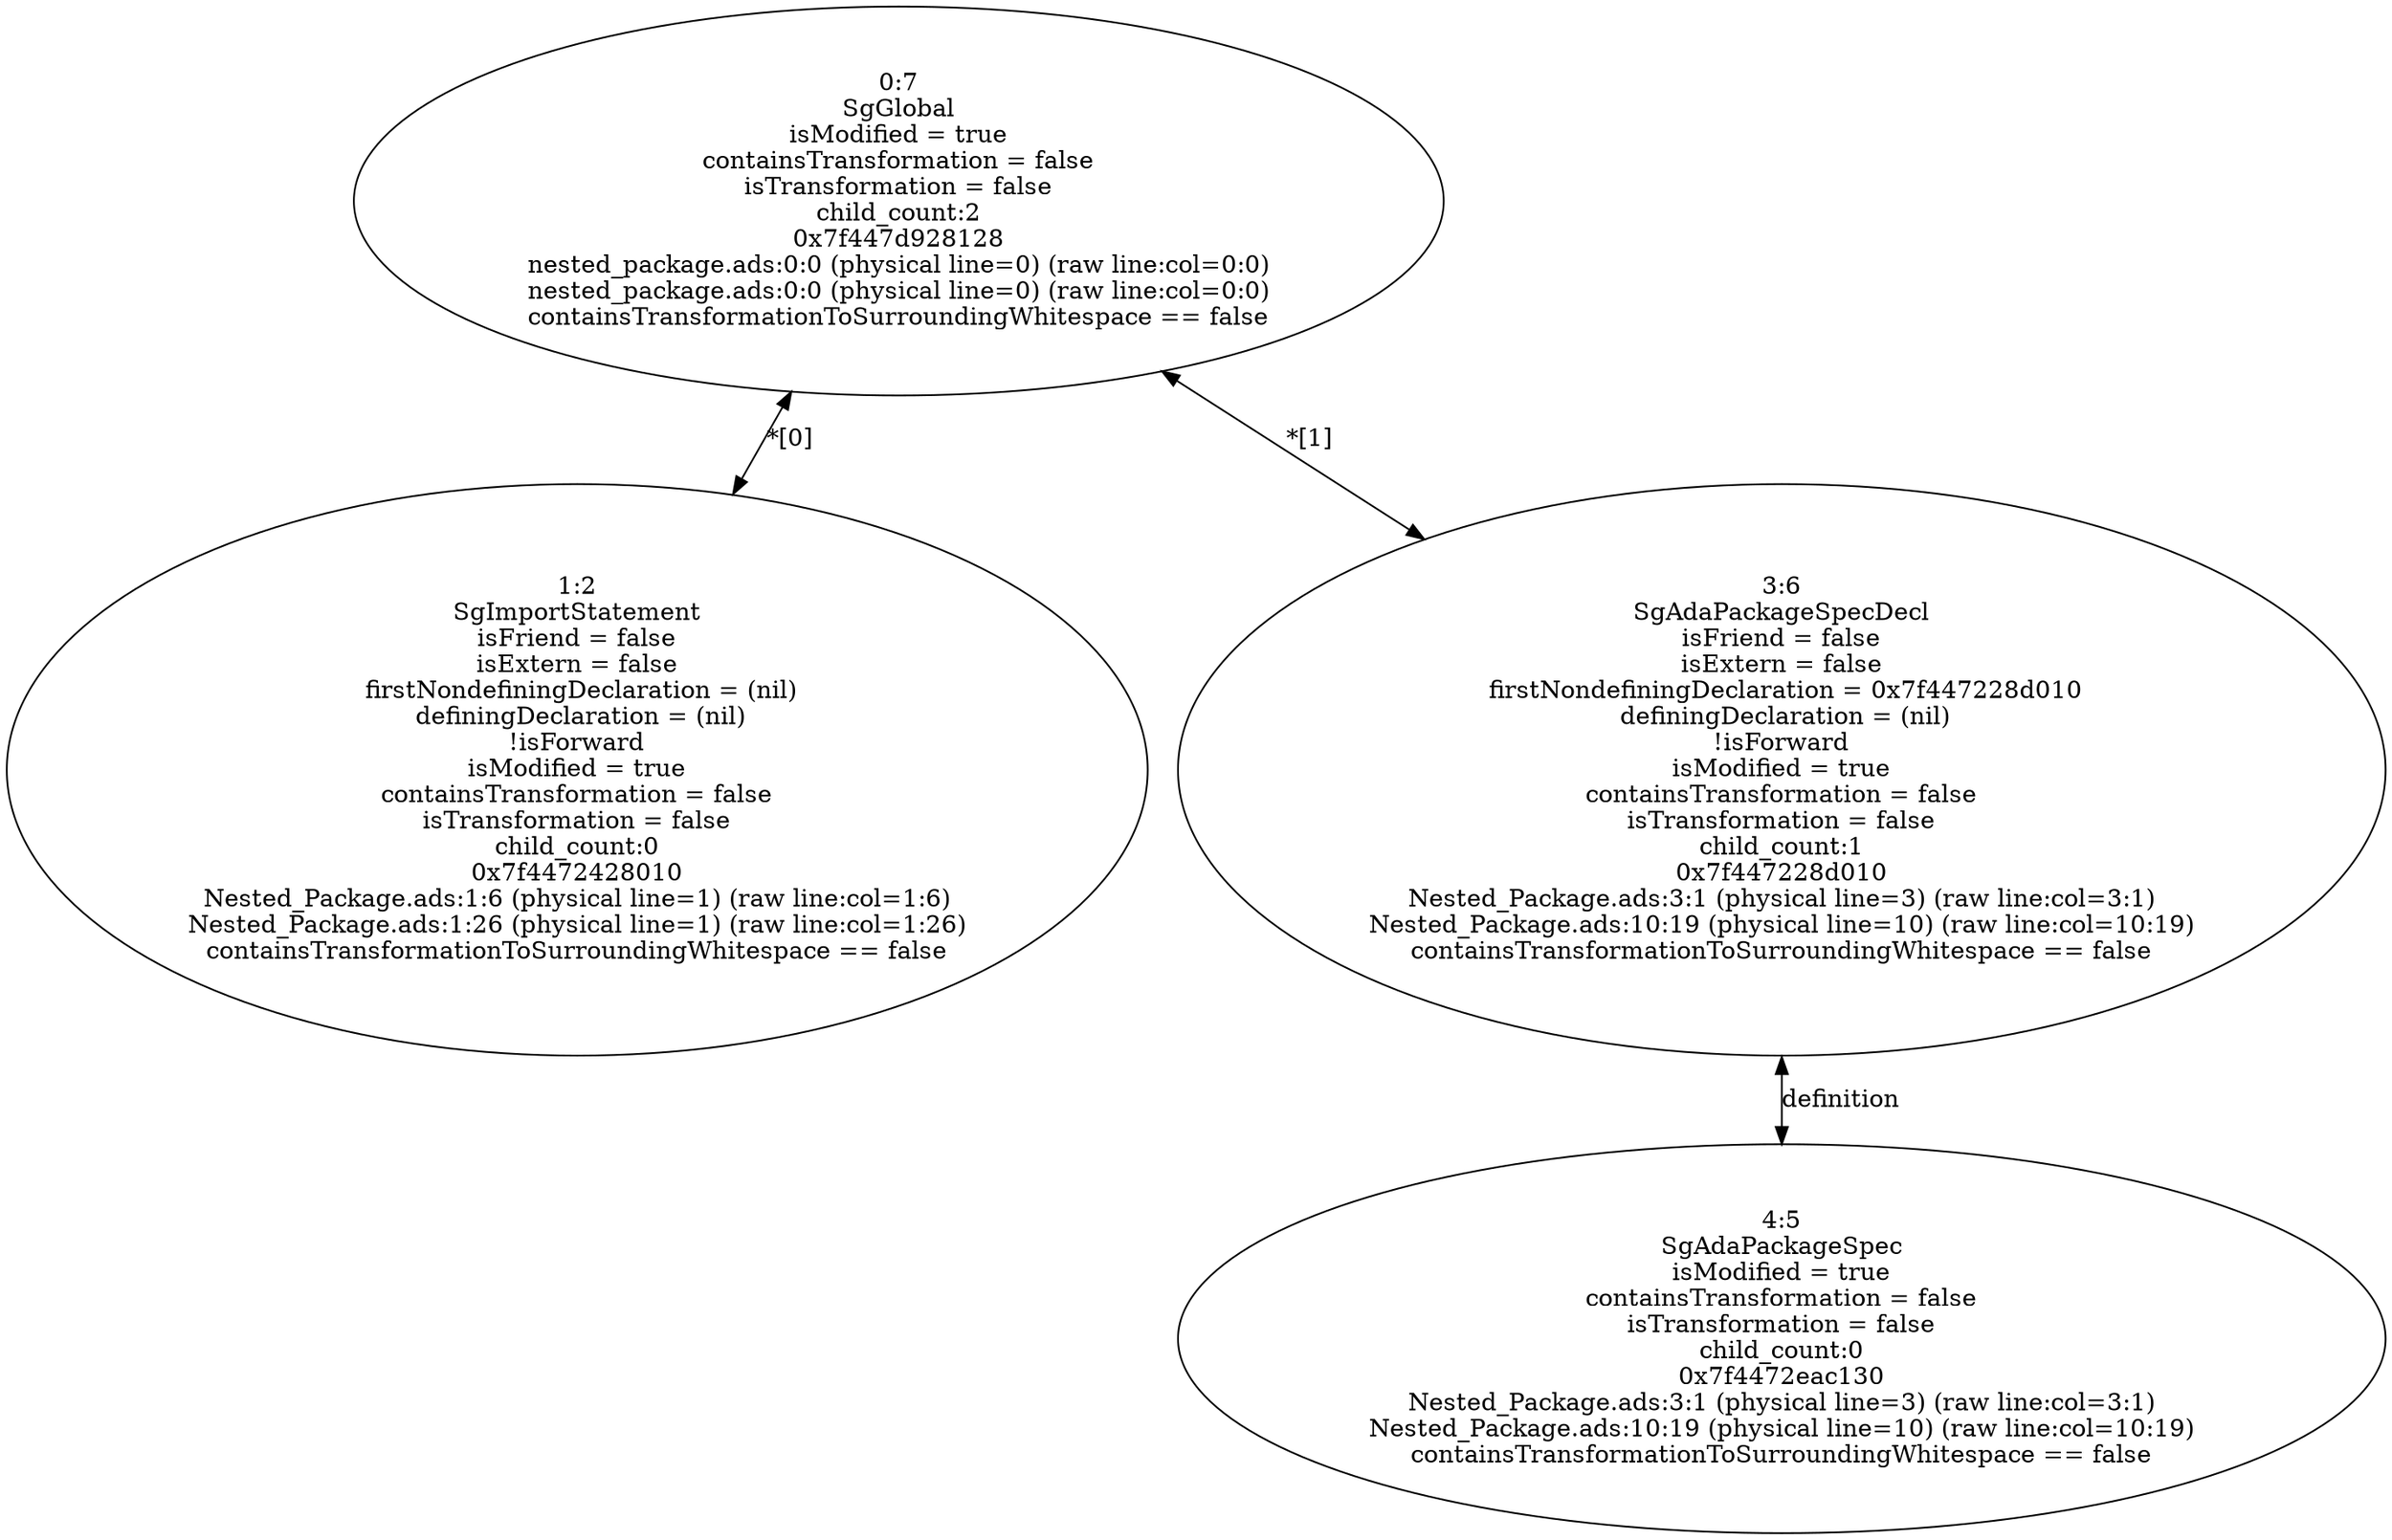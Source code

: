 digraph "G./nested_package_rose.dot" {
"0x7f4472428010"[label="1:2\nSgImportStatement\n isFriend = false \n isExtern = false \n firstNondefiningDeclaration = (nil)\n definingDeclaration = (nil)\n!isForward\nisModified = true\ncontainsTransformation = false\nisTransformation = false\nchild_count:0\n0x7f4472428010\nNested_Package.ads:1:6 (physical line=1) (raw line:col=1:6)\nNested_Package.ads:1:26 (physical line=1) (raw line:col=1:26)\ncontainsTransformationToSurroundingWhitespace == false\n" ];
"0x7f4472eac130"[label="4:5\nSgAdaPackageSpec\nisModified = true\ncontainsTransformation = false\nisTransformation = false\nchild_count:0\n0x7f4472eac130\nNested_Package.ads:3:1 (physical line=3) (raw line:col=3:1)\nNested_Package.ads:10:19 (physical line=10) (raw line:col=10:19)\ncontainsTransformationToSurroundingWhitespace == false\n" ];
"0x7f447228d010"[label="3:6\nSgAdaPackageSpecDecl\n isFriend = false \n isExtern = false \n firstNondefiningDeclaration = 0x7f447228d010\n definingDeclaration = (nil)\n!isForward\nisModified = true\ncontainsTransformation = false\nisTransformation = false\nchild_count:1\n0x7f447228d010\nNested_Package.ads:3:1 (physical line=3) (raw line:col=3:1)\nNested_Package.ads:10:19 (physical line=10) (raw line:col=10:19)\ncontainsTransformationToSurroundingWhitespace == false\n" ];
"0x7f447228d010" -> "0x7f4472eac130"[label="definition" dir=both ];
"0x7f447d928128"[label="0:7\nSgGlobal\nisModified = true\ncontainsTransformation = false\nisTransformation = false\nchild_count:2\n0x7f447d928128\nnested_package.ads:0:0 (physical line=0) (raw line:col=0:0)\nnested_package.ads:0:0 (physical line=0) (raw line:col=0:0)\ncontainsTransformationToSurroundingWhitespace == false\n" ];
"0x7f447d928128" -> "0x7f4472428010"[label="*[0]" dir=both ];
"0x7f447d928128" -> "0x7f447228d010"[label="*[1]" dir=both ];
}
